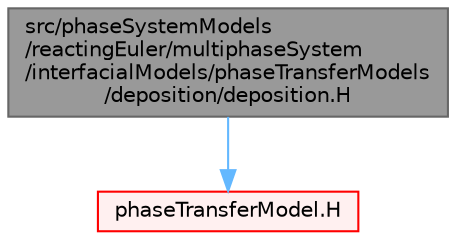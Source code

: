 digraph "src/phaseSystemModels/reactingEuler/multiphaseSystem/interfacialModels/phaseTransferModels/deposition/deposition.H"
{
 // LATEX_PDF_SIZE
  bgcolor="transparent";
  edge [fontname=Helvetica,fontsize=10,labelfontname=Helvetica,labelfontsize=10];
  node [fontname=Helvetica,fontsize=10,shape=box,height=0.2,width=0.4];
  Node1 [id="Node000001",label="src/phaseSystemModels\l/reactingEuler/multiphaseSystem\l/interfacialModels/phaseTransferModels\l/deposition/deposition.H",height=0.2,width=0.4,color="gray40", fillcolor="grey60", style="filled", fontcolor="black",tooltip=" "];
  Node1 -> Node2 [id="edge1_Node000001_Node000002",color="steelblue1",style="solid",tooltip=" "];
  Node2 [id="Node000002",label="phaseTransferModel.H",height=0.2,width=0.4,color="red", fillcolor="#FFF0F0", style="filled",URL="$phaseTransferModel_8H.html",tooltip=" "];
}
